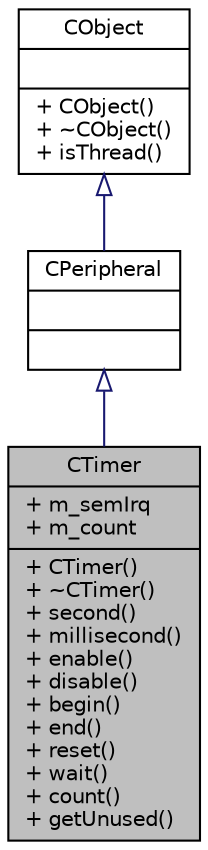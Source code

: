 digraph "CTimer"
{
  edge [fontname="Helvetica",fontsize="10",labelfontname="Helvetica",labelfontsize="10"];
  node [fontname="Helvetica",fontsize="10",shape=record];
  Node1 [label="{CTimer\n|+ m_semIrq\l+ m_count\l|+ CTimer()\l+ ~CTimer()\l+ second()\l+ millisecond()\l+ enable()\l+ disable()\l+ begin()\l+ end()\l+ reset()\l+ wait()\l+ count()\l+ getUnused()\l}",height=0.2,width=0.4,color="black", fillcolor="grey75", style="filled" fontcolor="black"];
  Node2 -> Node1 [dir="back",color="midnightblue",fontsize="10",style="solid",arrowtail="onormal",fontname="Helvetica"];
  Node2 [label="{CPeripheral\n||}",height=0.2,width=0.4,color="black", fillcolor="white", style="filled",URL="$d9/db6/class_c_peripheral.html"];
  Node3 -> Node2 [dir="back",color="midnightblue",fontsize="10",style="solid",arrowtail="onormal",fontname="Helvetica"];
  Node3 [label="{CObject\n||+ CObject()\l+ ~CObject()\l+ isThread()\l}",height=0.2,width=0.4,color="black", fillcolor="white", style="filled",URL="$dc/dac/class_c_object.html"];
}
